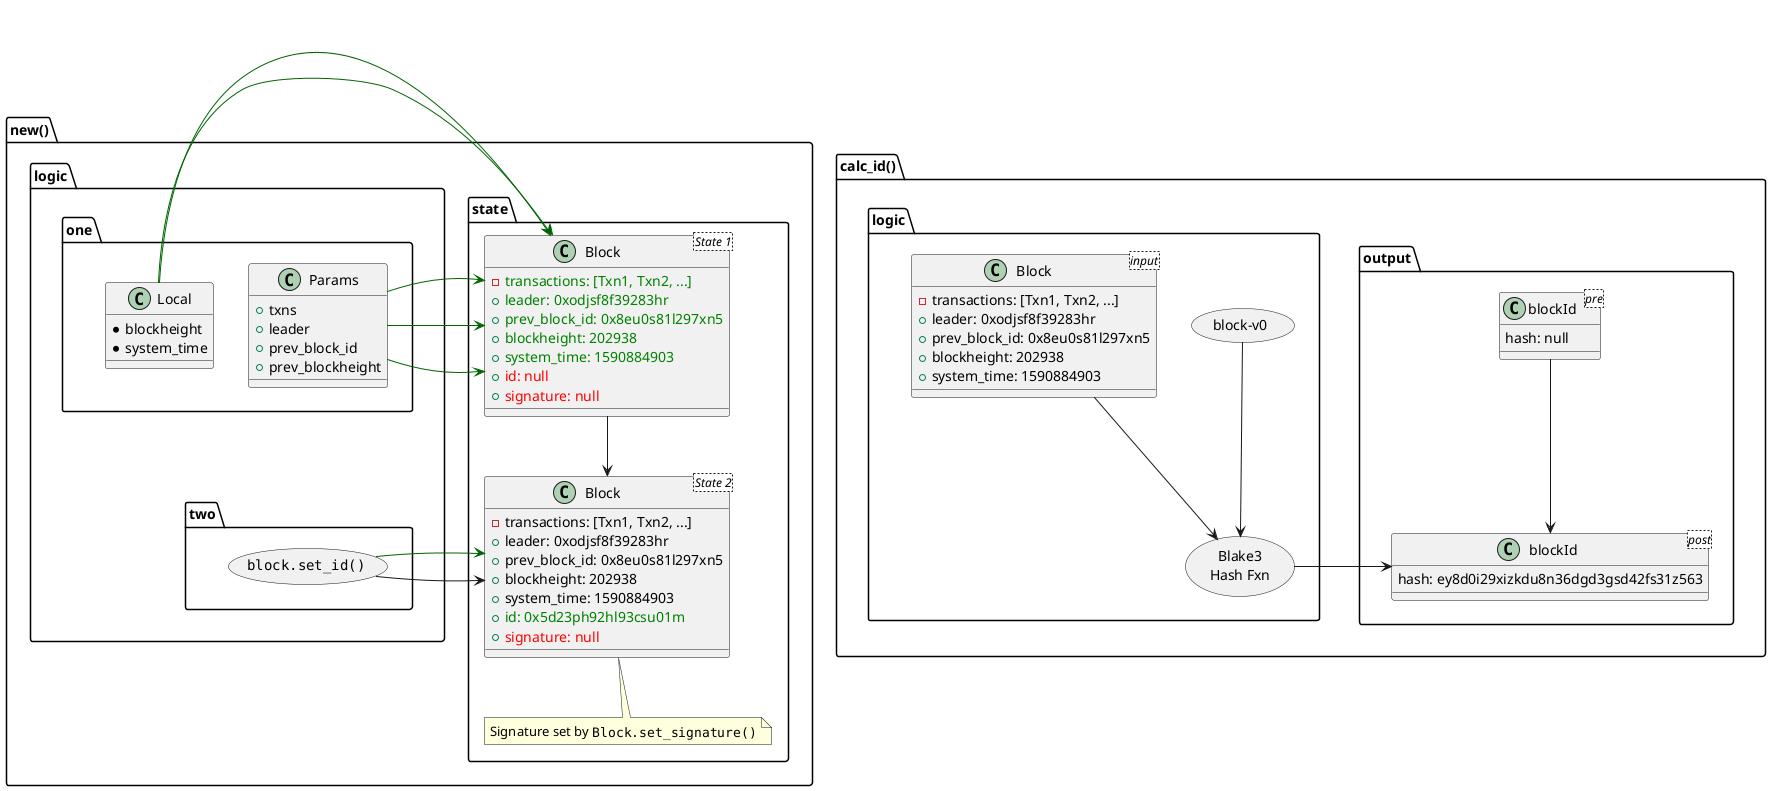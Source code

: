 @startuml
allowmixing

namespace "new()" as new {

  namespace new.state {
    class "Block" as bs1<State 1> {
      - <font color="green">transactions: [Txn1, Txn2, ...]
      + <font color="green">leader: 0xodjsf8f39283hr
      + <font color="green">prev_block_id: 0x8eu0s81l297xn5
      + <font color="green">blockheight: 202938
      + <font color="green">system_time: 1590884903
      + <font color="red">id: null
      + <font color="red">signature: null
    }

    class "Block" as bs2<State 2> {
      - transactions: [Txn1, Txn2, ...]
      + leader: 0xodjsf8f39283hr
      + prev_block_id: 0x8eu0s81l297xn5
      + blockheight: 202938
      + system_time: 1590884903
      + <font color="green">id: 0x5d23ph92hl93csu01m
      + <font color="red">signature: null
    }
    bs1 -down-> bs2

    note as nSignature
    Signature set by ""Block.set_signature()""
    end note
    nSignature .u. new.state.bs2
  }

  namespace new.logic {
    namespace new.logic.one {
      class Params {
        + txns
        + leader
        + prev_block_id
        + prev_blockheight
      }
      class Local {
        * blockheight
        * system_time
      }
    }
    namespace new.logic.two {
      usecase """block.set_id()""" as setId
      setId -> new.state.bs2
    }
    new.logic.one -[hidden]down- new.logic.two

    new.logic.one.Params -[#DarkGreen]right-> new.state.bs1
    new.logic.one.Params -[#DarkGreen]right-> new.state.bs1
    new.logic.one.Params -[#DarkGreen]right-> new.state.bs1
    new.logic.one.Local -[#DarkGreen]right-> new.state.bs1
    new.logic.one.Local -[#DarkGreen]right-> new.state.bs1
    new.logic.two.setId -[#DarkGreen]right-> new.state.bs2
  }
}

namespace "calc_id()" as calcId {
  namespace calcId.output {
    class "blockId" as id1<pre> {
      hash: null
    }
    class "blockId" as id2<post> {
      hash: ey8d0i29xizkdu8n36dgd3gsd42fs31z563
    }

    id1 -down-> id2
  }

  namespace calcId.logic {
    class "Block" as block<input> {
      - transactions: [Txn1, Txn2, ...]
      + leader: 0xodjsf8f39283hr
      + prev_block_id: 0x8eu0s81l297xn5
      + blockheight: 202938
      + system_time: 1590884903
    }
    usecase "Blake3\nHash Fxn" as hasher
    usecase "block-v0" as seed

    hasher <-up- block
    hasher <-up- seed
  }

  calcId.logic -[hidden]> calcId.output
  calcId.logic.hasher -> calcId.output.id2
}

@enduml